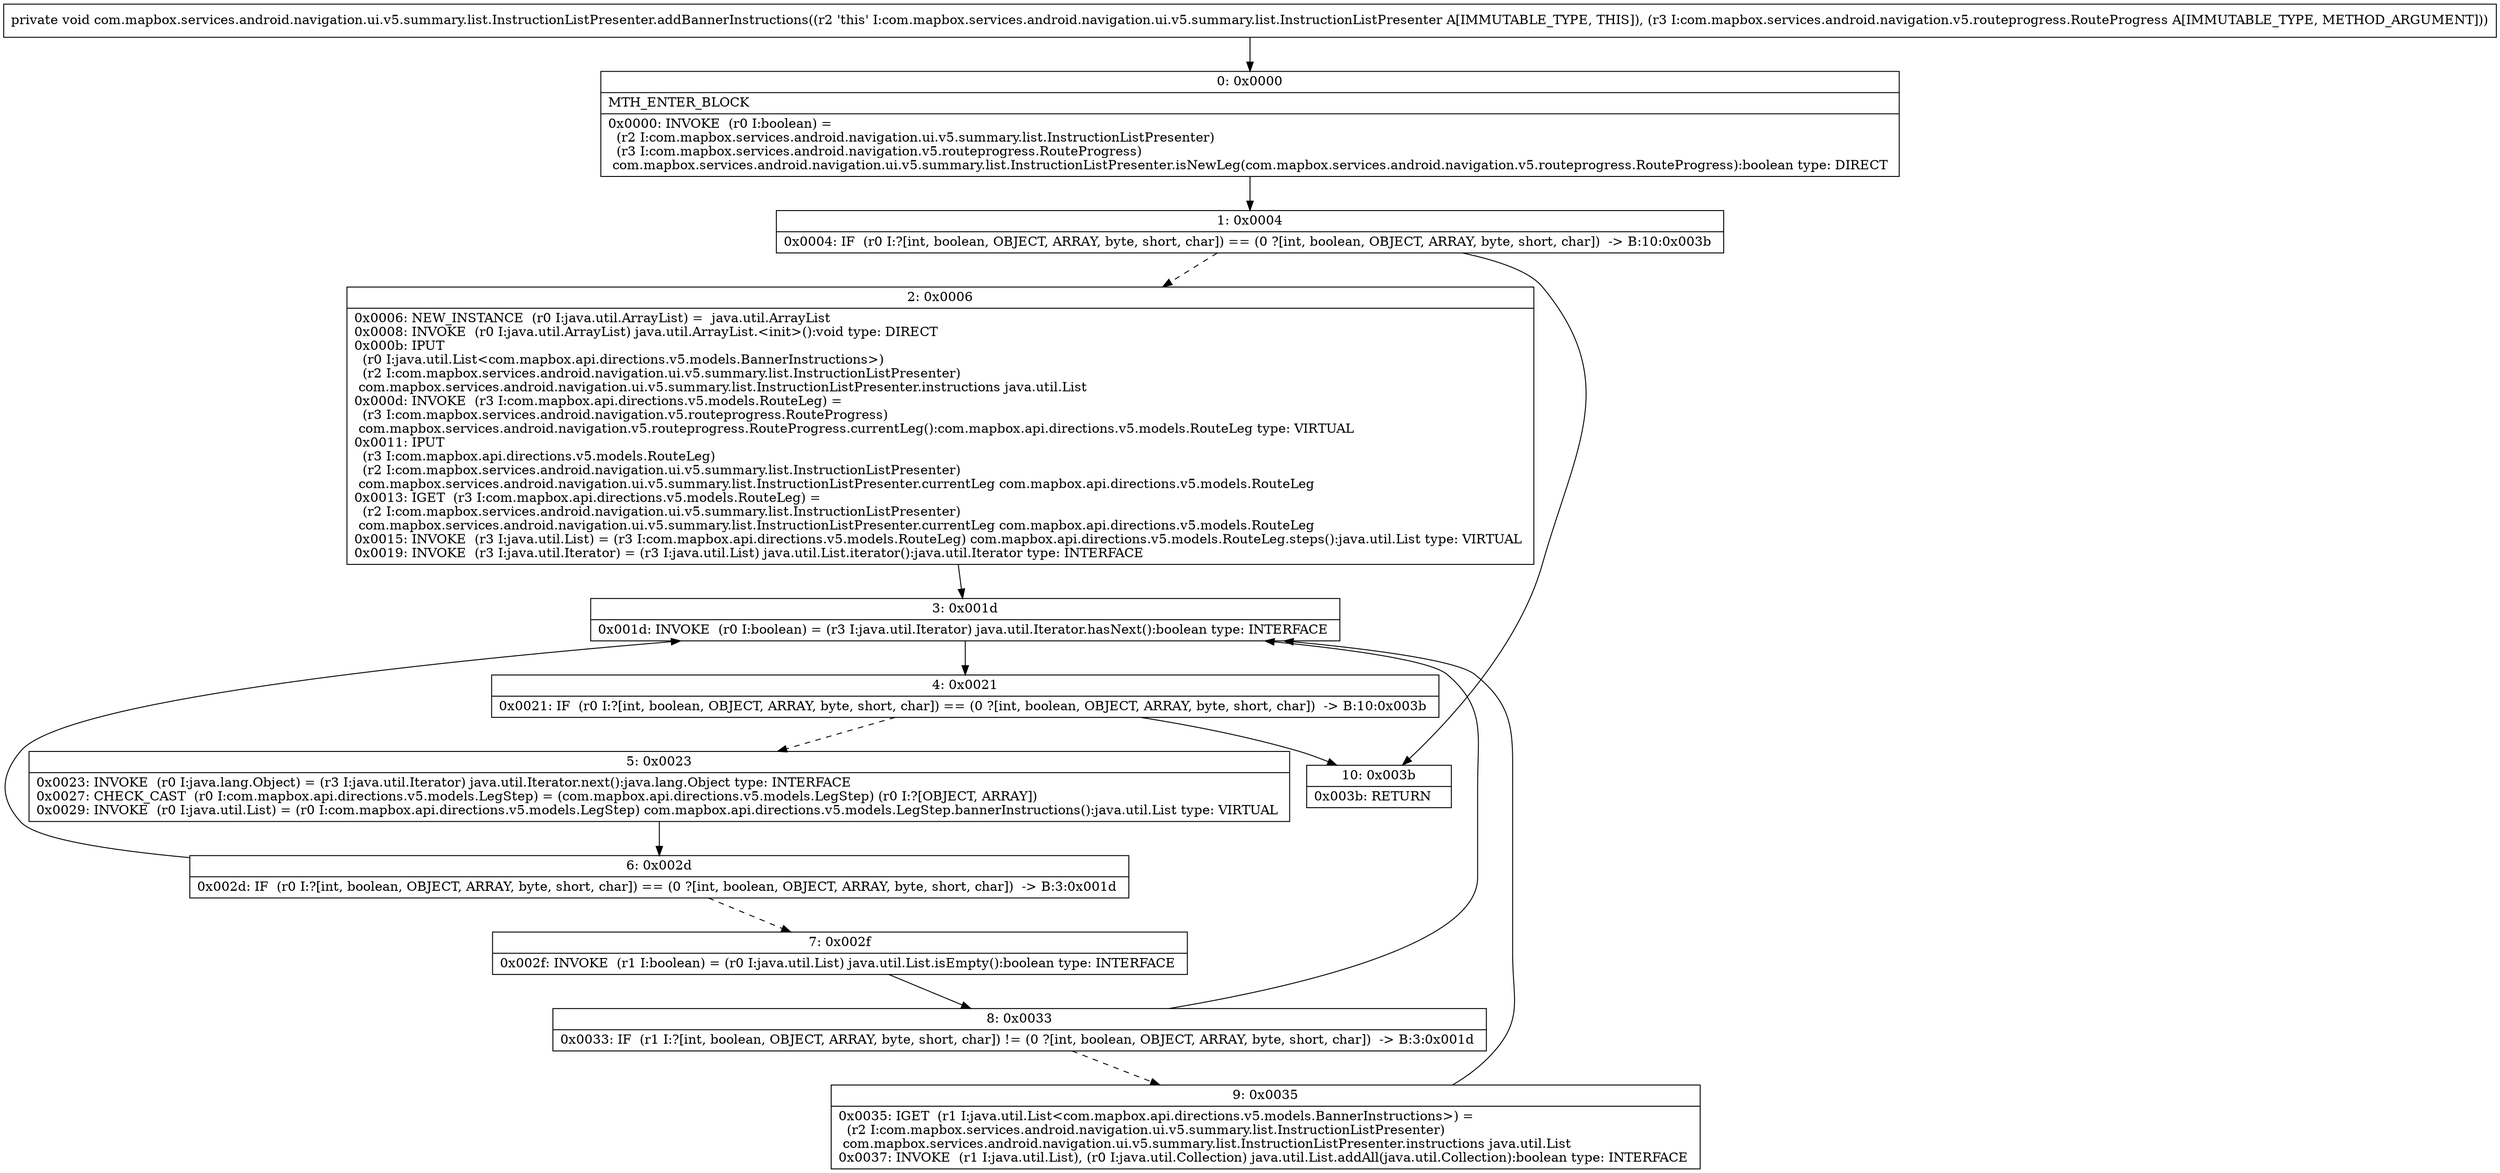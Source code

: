 digraph "CFG forcom.mapbox.services.android.navigation.ui.v5.summary.list.InstructionListPresenter.addBannerInstructions(Lcom\/mapbox\/services\/android\/navigation\/v5\/routeprogress\/RouteProgress;)V" {
Node_0 [shape=record,label="{0\:\ 0x0000|MTH_ENTER_BLOCK\l|0x0000: INVOKE  (r0 I:boolean) = \l  (r2 I:com.mapbox.services.android.navigation.ui.v5.summary.list.InstructionListPresenter)\l  (r3 I:com.mapbox.services.android.navigation.v5.routeprogress.RouteProgress)\l com.mapbox.services.android.navigation.ui.v5.summary.list.InstructionListPresenter.isNewLeg(com.mapbox.services.android.navigation.v5.routeprogress.RouteProgress):boolean type: DIRECT \l}"];
Node_1 [shape=record,label="{1\:\ 0x0004|0x0004: IF  (r0 I:?[int, boolean, OBJECT, ARRAY, byte, short, char]) == (0 ?[int, boolean, OBJECT, ARRAY, byte, short, char])  \-\> B:10:0x003b \l}"];
Node_2 [shape=record,label="{2\:\ 0x0006|0x0006: NEW_INSTANCE  (r0 I:java.util.ArrayList) =  java.util.ArrayList \l0x0008: INVOKE  (r0 I:java.util.ArrayList) java.util.ArrayList.\<init\>():void type: DIRECT \l0x000b: IPUT  \l  (r0 I:java.util.List\<com.mapbox.api.directions.v5.models.BannerInstructions\>)\l  (r2 I:com.mapbox.services.android.navigation.ui.v5.summary.list.InstructionListPresenter)\l com.mapbox.services.android.navigation.ui.v5.summary.list.InstructionListPresenter.instructions java.util.List \l0x000d: INVOKE  (r3 I:com.mapbox.api.directions.v5.models.RouteLeg) = \l  (r3 I:com.mapbox.services.android.navigation.v5.routeprogress.RouteProgress)\l com.mapbox.services.android.navigation.v5.routeprogress.RouteProgress.currentLeg():com.mapbox.api.directions.v5.models.RouteLeg type: VIRTUAL \l0x0011: IPUT  \l  (r3 I:com.mapbox.api.directions.v5.models.RouteLeg)\l  (r2 I:com.mapbox.services.android.navigation.ui.v5.summary.list.InstructionListPresenter)\l com.mapbox.services.android.navigation.ui.v5.summary.list.InstructionListPresenter.currentLeg com.mapbox.api.directions.v5.models.RouteLeg \l0x0013: IGET  (r3 I:com.mapbox.api.directions.v5.models.RouteLeg) = \l  (r2 I:com.mapbox.services.android.navigation.ui.v5.summary.list.InstructionListPresenter)\l com.mapbox.services.android.navigation.ui.v5.summary.list.InstructionListPresenter.currentLeg com.mapbox.api.directions.v5.models.RouteLeg \l0x0015: INVOKE  (r3 I:java.util.List) = (r3 I:com.mapbox.api.directions.v5.models.RouteLeg) com.mapbox.api.directions.v5.models.RouteLeg.steps():java.util.List type: VIRTUAL \l0x0019: INVOKE  (r3 I:java.util.Iterator) = (r3 I:java.util.List) java.util.List.iterator():java.util.Iterator type: INTERFACE \l}"];
Node_3 [shape=record,label="{3\:\ 0x001d|0x001d: INVOKE  (r0 I:boolean) = (r3 I:java.util.Iterator) java.util.Iterator.hasNext():boolean type: INTERFACE \l}"];
Node_4 [shape=record,label="{4\:\ 0x0021|0x0021: IF  (r0 I:?[int, boolean, OBJECT, ARRAY, byte, short, char]) == (0 ?[int, boolean, OBJECT, ARRAY, byte, short, char])  \-\> B:10:0x003b \l}"];
Node_5 [shape=record,label="{5\:\ 0x0023|0x0023: INVOKE  (r0 I:java.lang.Object) = (r3 I:java.util.Iterator) java.util.Iterator.next():java.lang.Object type: INTERFACE \l0x0027: CHECK_CAST  (r0 I:com.mapbox.api.directions.v5.models.LegStep) = (com.mapbox.api.directions.v5.models.LegStep) (r0 I:?[OBJECT, ARRAY]) \l0x0029: INVOKE  (r0 I:java.util.List) = (r0 I:com.mapbox.api.directions.v5.models.LegStep) com.mapbox.api.directions.v5.models.LegStep.bannerInstructions():java.util.List type: VIRTUAL \l}"];
Node_6 [shape=record,label="{6\:\ 0x002d|0x002d: IF  (r0 I:?[int, boolean, OBJECT, ARRAY, byte, short, char]) == (0 ?[int, boolean, OBJECT, ARRAY, byte, short, char])  \-\> B:3:0x001d \l}"];
Node_7 [shape=record,label="{7\:\ 0x002f|0x002f: INVOKE  (r1 I:boolean) = (r0 I:java.util.List) java.util.List.isEmpty():boolean type: INTERFACE \l}"];
Node_8 [shape=record,label="{8\:\ 0x0033|0x0033: IF  (r1 I:?[int, boolean, OBJECT, ARRAY, byte, short, char]) != (0 ?[int, boolean, OBJECT, ARRAY, byte, short, char])  \-\> B:3:0x001d \l}"];
Node_9 [shape=record,label="{9\:\ 0x0035|0x0035: IGET  (r1 I:java.util.List\<com.mapbox.api.directions.v5.models.BannerInstructions\>) = \l  (r2 I:com.mapbox.services.android.navigation.ui.v5.summary.list.InstructionListPresenter)\l com.mapbox.services.android.navigation.ui.v5.summary.list.InstructionListPresenter.instructions java.util.List \l0x0037: INVOKE  (r1 I:java.util.List), (r0 I:java.util.Collection) java.util.List.addAll(java.util.Collection):boolean type: INTERFACE \l}"];
Node_10 [shape=record,label="{10\:\ 0x003b|0x003b: RETURN   \l}"];
MethodNode[shape=record,label="{private void com.mapbox.services.android.navigation.ui.v5.summary.list.InstructionListPresenter.addBannerInstructions((r2 'this' I:com.mapbox.services.android.navigation.ui.v5.summary.list.InstructionListPresenter A[IMMUTABLE_TYPE, THIS]), (r3 I:com.mapbox.services.android.navigation.v5.routeprogress.RouteProgress A[IMMUTABLE_TYPE, METHOD_ARGUMENT])) }"];
MethodNode -> Node_0;
Node_0 -> Node_1;
Node_1 -> Node_2[style=dashed];
Node_1 -> Node_10;
Node_2 -> Node_3;
Node_3 -> Node_4;
Node_4 -> Node_5[style=dashed];
Node_4 -> Node_10;
Node_5 -> Node_6;
Node_6 -> Node_3;
Node_6 -> Node_7[style=dashed];
Node_7 -> Node_8;
Node_8 -> Node_3;
Node_8 -> Node_9[style=dashed];
Node_9 -> Node_3;
}

